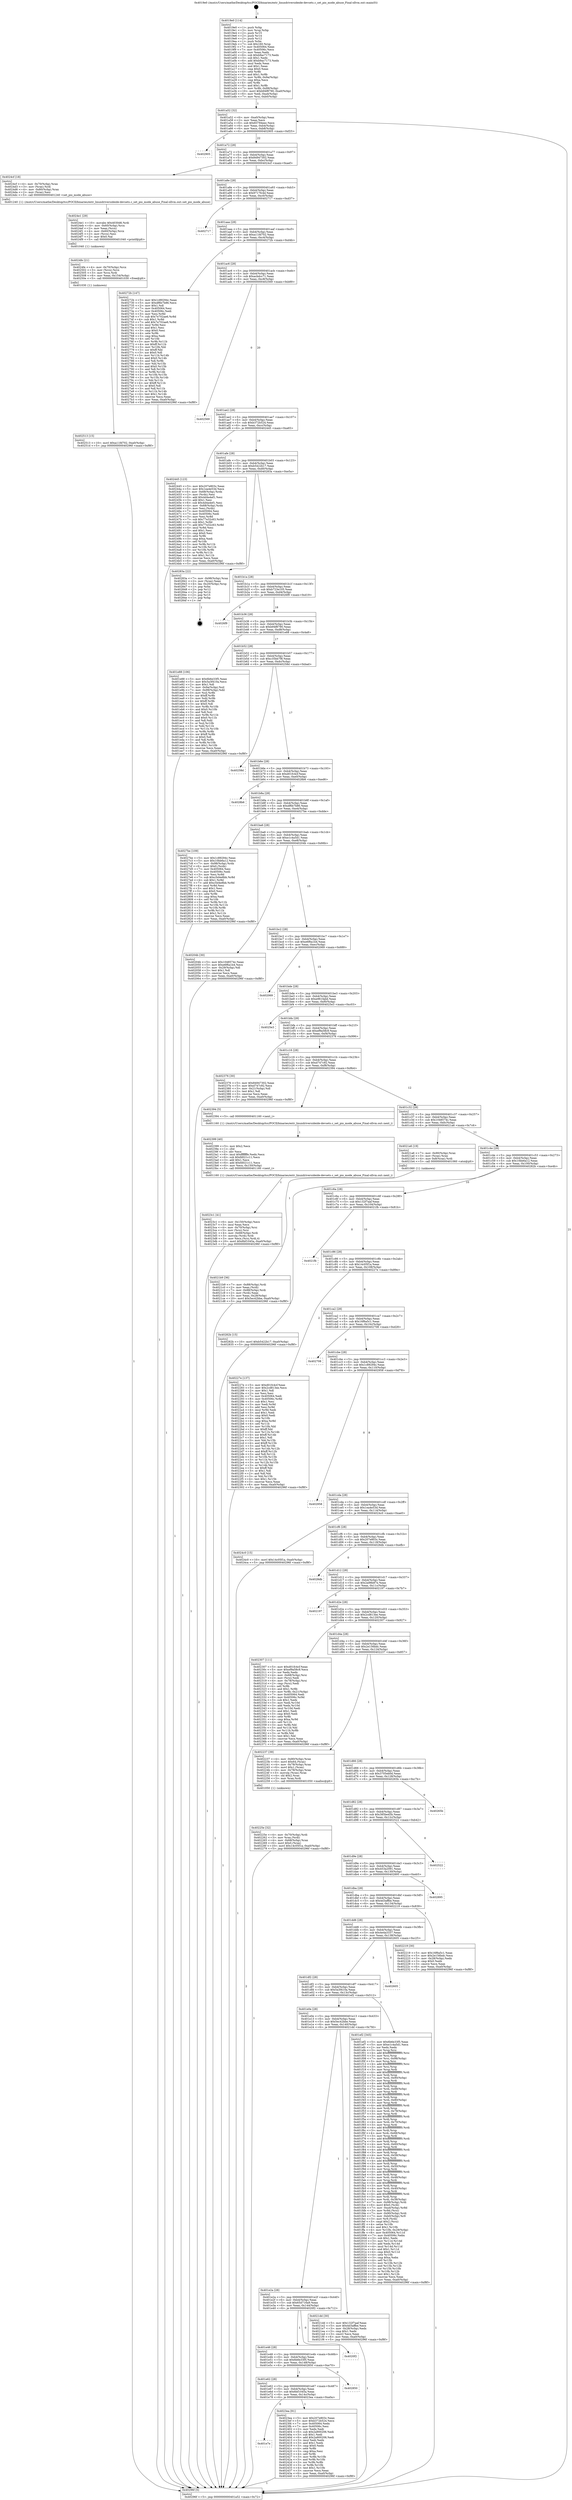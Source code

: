 digraph "0x4019e0" {
  label = "0x4019e0 (/mnt/c/Users/mathe/Desktop/tcc/POCII/binaries/extr_linuxdriversideide-devsets.c_set_pio_mode_abuse_Final-ollvm.out::main(0))"
  labelloc = "t"
  node[shape=record]

  Entry [label="",width=0.3,height=0.3,shape=circle,fillcolor=black,style=filled]
  "0x401a52" [label="{
     0x401a52 [32]\l
     | [instrs]\l
     &nbsp;&nbsp;0x401a52 \<+6\>: mov -0xa0(%rbp),%eax\l
     &nbsp;&nbsp;0x401a58 \<+2\>: mov %eax,%ecx\l
     &nbsp;&nbsp;0x401a5a \<+6\>: sub $0x83784eec,%ecx\l
     &nbsp;&nbsp;0x401a60 \<+6\>: mov %eax,-0xb4(%rbp)\l
     &nbsp;&nbsp;0x401a66 \<+6\>: mov %ecx,-0xb8(%rbp)\l
     &nbsp;&nbsp;0x401a6c \<+6\>: je 0000000000402905 \<main+0xf25\>\l
  }"]
  "0x402905" [label="{
     0x402905\l
  }", style=dashed]
  "0x401a72" [label="{
     0x401a72 [28]\l
     | [instrs]\l
     &nbsp;&nbsp;0x401a72 \<+5\>: jmp 0000000000401a77 \<main+0x97\>\l
     &nbsp;&nbsp;0x401a77 \<+6\>: mov -0xb4(%rbp),%eax\l
     &nbsp;&nbsp;0x401a7d \<+5\>: sub $0x84947302,%eax\l
     &nbsp;&nbsp;0x401a82 \<+6\>: mov %eax,-0xbc(%rbp)\l
     &nbsp;&nbsp;0x401a88 \<+6\>: je 00000000004024cf \<main+0xaef\>\l
  }"]
  Exit [label="",width=0.3,height=0.3,shape=circle,fillcolor=black,style=filled,peripheries=2]
  "0x4024cf" [label="{
     0x4024cf [18]\l
     | [instrs]\l
     &nbsp;&nbsp;0x4024cf \<+4\>: mov -0x70(%rbp),%rax\l
     &nbsp;&nbsp;0x4024d3 \<+3\>: mov (%rax),%rdi\l
     &nbsp;&nbsp;0x4024d6 \<+4\>: mov -0x80(%rbp),%rax\l
     &nbsp;&nbsp;0x4024da \<+2\>: mov (%rax),%esi\l
     &nbsp;&nbsp;0x4024dc \<+5\>: call 0000000000401240 \<set_pio_mode_abuse\>\l
     | [calls]\l
     &nbsp;&nbsp;0x401240 \{1\} (/mnt/c/Users/mathe/Desktop/tcc/POCII/binaries/extr_linuxdriversideide-devsets.c_set_pio_mode_abuse_Final-ollvm.out::set_pio_mode_abuse)\l
  }"]
  "0x401a8e" [label="{
     0x401a8e [28]\l
     | [instrs]\l
     &nbsp;&nbsp;0x401a8e \<+5\>: jmp 0000000000401a93 \<main+0xb3\>\l
     &nbsp;&nbsp;0x401a93 \<+6\>: mov -0xb4(%rbp),%eax\l
     &nbsp;&nbsp;0x401a99 \<+5\>: sub $0x9717fc4d,%eax\l
     &nbsp;&nbsp;0x401a9e \<+6\>: mov %eax,-0xc0(%rbp)\l
     &nbsp;&nbsp;0x401aa4 \<+6\>: je 0000000000402717 \<main+0xd37\>\l
  }"]
  "0x402513" [label="{
     0x402513 [15]\l
     | [instrs]\l
     &nbsp;&nbsp;0x402513 \<+10\>: movl $0xa11fd702,-0xa0(%rbp)\l
     &nbsp;&nbsp;0x40251d \<+5\>: jmp 000000000040296f \<main+0xf8f\>\l
  }"]
  "0x402717" [label="{
     0x402717\l
  }", style=dashed]
  "0x401aaa" [label="{
     0x401aaa [28]\l
     | [instrs]\l
     &nbsp;&nbsp;0x401aaa \<+5\>: jmp 0000000000401aaf \<main+0xcf\>\l
     &nbsp;&nbsp;0x401aaf \<+6\>: mov -0xb4(%rbp),%eax\l
     &nbsp;&nbsp;0x401ab5 \<+5\>: sub $0xa11fd702,%eax\l
     &nbsp;&nbsp;0x401aba \<+6\>: mov %eax,-0xc4(%rbp)\l
     &nbsp;&nbsp;0x401ac0 \<+6\>: je 000000000040272b \<main+0xd4b\>\l
  }"]
  "0x4024fe" [label="{
     0x4024fe [21]\l
     | [instrs]\l
     &nbsp;&nbsp;0x4024fe \<+4\>: mov -0x70(%rbp),%rcx\l
     &nbsp;&nbsp;0x402502 \<+3\>: mov (%rcx),%rcx\l
     &nbsp;&nbsp;0x402505 \<+3\>: mov %rcx,%rdi\l
     &nbsp;&nbsp;0x402508 \<+6\>: mov %eax,-0x154(%rbp)\l
     &nbsp;&nbsp;0x40250e \<+5\>: call 0000000000401030 \<free@plt\>\l
     | [calls]\l
     &nbsp;&nbsp;0x401030 \{1\} (unknown)\l
  }"]
  "0x40272b" [label="{
     0x40272b [147]\l
     | [instrs]\l
     &nbsp;&nbsp;0x40272b \<+5\>: mov $0x1c89294c,%eax\l
     &nbsp;&nbsp;0x402730 \<+5\>: mov $0xdf6b7b86,%ecx\l
     &nbsp;&nbsp;0x402735 \<+2\>: mov $0x1,%dl\l
     &nbsp;&nbsp;0x402737 \<+7\>: mov 0x405064,%esi\l
     &nbsp;&nbsp;0x40273e \<+7\>: mov 0x40506c,%edi\l
     &nbsp;&nbsp;0x402745 \<+3\>: mov %esi,%r8d\l
     &nbsp;&nbsp;0x402748 \<+7\>: sub $0x7e702ae6,%r8d\l
     &nbsp;&nbsp;0x40274f \<+4\>: sub $0x1,%r8d\l
     &nbsp;&nbsp;0x402753 \<+7\>: add $0x7e702ae6,%r8d\l
     &nbsp;&nbsp;0x40275a \<+4\>: imul %r8d,%esi\l
     &nbsp;&nbsp;0x40275e \<+3\>: and $0x1,%esi\l
     &nbsp;&nbsp;0x402761 \<+3\>: cmp $0x0,%esi\l
     &nbsp;&nbsp;0x402764 \<+4\>: sete %r9b\l
     &nbsp;&nbsp;0x402768 \<+3\>: cmp $0xa,%edi\l
     &nbsp;&nbsp;0x40276b \<+4\>: setl %r10b\l
     &nbsp;&nbsp;0x40276f \<+3\>: mov %r9b,%r11b\l
     &nbsp;&nbsp;0x402772 \<+4\>: xor $0xff,%r11b\l
     &nbsp;&nbsp;0x402776 \<+3\>: mov %r10b,%bl\l
     &nbsp;&nbsp;0x402779 \<+3\>: xor $0xff,%bl\l
     &nbsp;&nbsp;0x40277c \<+3\>: xor $0x0,%dl\l
     &nbsp;&nbsp;0x40277f \<+3\>: mov %r11b,%r14b\l
     &nbsp;&nbsp;0x402782 \<+4\>: and $0x0,%r14b\l
     &nbsp;&nbsp;0x402786 \<+3\>: and %dl,%r9b\l
     &nbsp;&nbsp;0x402789 \<+3\>: mov %bl,%r15b\l
     &nbsp;&nbsp;0x40278c \<+4\>: and $0x0,%r15b\l
     &nbsp;&nbsp;0x402790 \<+3\>: and %dl,%r10b\l
     &nbsp;&nbsp;0x402793 \<+3\>: or %r9b,%r14b\l
     &nbsp;&nbsp;0x402796 \<+3\>: or %r10b,%r15b\l
     &nbsp;&nbsp;0x402799 \<+3\>: xor %r15b,%r14b\l
     &nbsp;&nbsp;0x40279c \<+3\>: or %bl,%r11b\l
     &nbsp;&nbsp;0x40279f \<+4\>: xor $0xff,%r11b\l
     &nbsp;&nbsp;0x4027a3 \<+3\>: or $0x0,%dl\l
     &nbsp;&nbsp;0x4027a6 \<+3\>: and %dl,%r11b\l
     &nbsp;&nbsp;0x4027a9 \<+3\>: or %r11b,%r14b\l
     &nbsp;&nbsp;0x4027ac \<+4\>: test $0x1,%r14b\l
     &nbsp;&nbsp;0x4027b0 \<+3\>: cmovne %ecx,%eax\l
     &nbsp;&nbsp;0x4027b3 \<+6\>: mov %eax,-0xa0(%rbp)\l
     &nbsp;&nbsp;0x4027b9 \<+5\>: jmp 000000000040296f \<main+0xf8f\>\l
  }"]
  "0x401ac6" [label="{
     0x401ac6 [28]\l
     | [instrs]\l
     &nbsp;&nbsp;0x401ac6 \<+5\>: jmp 0000000000401acb \<main+0xeb\>\l
     &nbsp;&nbsp;0x401acb \<+6\>: mov -0xb4(%rbp),%eax\l
     &nbsp;&nbsp;0x401ad1 \<+5\>: sub $0xacbdcc71,%eax\l
     &nbsp;&nbsp;0x401ad6 \<+6\>: mov %eax,-0xc8(%rbp)\l
     &nbsp;&nbsp;0x401adc \<+6\>: je 0000000000402569 \<main+0xb89\>\l
  }"]
  "0x4024e1" [label="{
     0x4024e1 [29]\l
     | [instrs]\l
     &nbsp;&nbsp;0x4024e1 \<+10\>: movabs $0x4030d6,%rdi\l
     &nbsp;&nbsp;0x4024eb \<+4\>: mov -0x60(%rbp),%rcx\l
     &nbsp;&nbsp;0x4024ef \<+2\>: mov %eax,(%rcx)\l
     &nbsp;&nbsp;0x4024f1 \<+4\>: mov -0x60(%rbp),%rcx\l
     &nbsp;&nbsp;0x4024f5 \<+2\>: mov (%rcx),%esi\l
     &nbsp;&nbsp;0x4024f7 \<+2\>: mov $0x0,%al\l
     &nbsp;&nbsp;0x4024f9 \<+5\>: call 0000000000401040 \<printf@plt\>\l
     | [calls]\l
     &nbsp;&nbsp;0x401040 \{1\} (unknown)\l
  }"]
  "0x402569" [label="{
     0x402569\l
  }", style=dashed]
  "0x401ae2" [label="{
     0x401ae2 [28]\l
     | [instrs]\l
     &nbsp;&nbsp;0x401ae2 \<+5\>: jmp 0000000000401ae7 \<main+0x107\>\l
     &nbsp;&nbsp;0x401ae7 \<+6\>: mov -0xb4(%rbp),%eax\l
     &nbsp;&nbsp;0x401aed \<+5\>: sub $0xb372b524,%eax\l
     &nbsp;&nbsp;0x401af2 \<+6\>: mov %eax,-0xcc(%rbp)\l
     &nbsp;&nbsp;0x401af8 \<+6\>: je 0000000000402445 \<main+0xa65\>\l
  }"]
  "0x401e7e" [label="{
     0x401e7e\l
  }", style=dashed]
  "0x402445" [label="{
     0x402445 [123]\l
     | [instrs]\l
     &nbsp;&nbsp;0x402445 \<+5\>: mov $0x207e803c,%eax\l
     &nbsp;&nbsp;0x40244a \<+5\>: mov $0x1ea4e53d,%ecx\l
     &nbsp;&nbsp;0x40244f \<+4\>: mov -0x68(%rbp),%rdx\l
     &nbsp;&nbsp;0x402453 \<+2\>: mov (%rdx),%esi\l
     &nbsp;&nbsp;0x402455 \<+6\>: add $0x4d4a4ef1,%esi\l
     &nbsp;&nbsp;0x40245b \<+3\>: add $0x1,%esi\l
     &nbsp;&nbsp;0x40245e \<+6\>: sub $0x4d4a4ef1,%esi\l
     &nbsp;&nbsp;0x402464 \<+4\>: mov -0x68(%rbp),%rdx\l
     &nbsp;&nbsp;0x402468 \<+2\>: mov %esi,(%rdx)\l
     &nbsp;&nbsp;0x40246a \<+7\>: mov 0x405064,%esi\l
     &nbsp;&nbsp;0x402471 \<+7\>: mov 0x40506c,%edi\l
     &nbsp;&nbsp;0x402478 \<+3\>: mov %esi,%r8d\l
     &nbsp;&nbsp;0x40247b \<+7\>: sub $0x77e32c63,%r8d\l
     &nbsp;&nbsp;0x402482 \<+4\>: sub $0x1,%r8d\l
     &nbsp;&nbsp;0x402486 \<+7\>: add $0x77e32c63,%r8d\l
     &nbsp;&nbsp;0x40248d \<+4\>: imul %r8d,%esi\l
     &nbsp;&nbsp;0x402491 \<+3\>: and $0x1,%esi\l
     &nbsp;&nbsp;0x402494 \<+3\>: cmp $0x0,%esi\l
     &nbsp;&nbsp;0x402497 \<+4\>: sete %r9b\l
     &nbsp;&nbsp;0x40249b \<+3\>: cmp $0xa,%edi\l
     &nbsp;&nbsp;0x40249e \<+4\>: setl %r10b\l
     &nbsp;&nbsp;0x4024a2 \<+3\>: mov %r9b,%r11b\l
     &nbsp;&nbsp;0x4024a5 \<+3\>: and %r10b,%r11b\l
     &nbsp;&nbsp;0x4024a8 \<+3\>: xor %r10b,%r9b\l
     &nbsp;&nbsp;0x4024ab \<+3\>: or %r9b,%r11b\l
     &nbsp;&nbsp;0x4024ae \<+4\>: test $0x1,%r11b\l
     &nbsp;&nbsp;0x4024b2 \<+3\>: cmovne %ecx,%eax\l
     &nbsp;&nbsp;0x4024b5 \<+6\>: mov %eax,-0xa0(%rbp)\l
     &nbsp;&nbsp;0x4024bb \<+5\>: jmp 000000000040296f \<main+0xf8f\>\l
  }"]
  "0x401afe" [label="{
     0x401afe [28]\l
     | [instrs]\l
     &nbsp;&nbsp;0x401afe \<+5\>: jmp 0000000000401b03 \<main+0x123\>\l
     &nbsp;&nbsp;0x401b03 \<+6\>: mov -0xb4(%rbp),%eax\l
     &nbsp;&nbsp;0x401b09 \<+5\>: sub $0xb5422b17,%eax\l
     &nbsp;&nbsp;0x401b0e \<+6\>: mov %eax,-0xd0(%rbp)\l
     &nbsp;&nbsp;0x401b14 \<+6\>: je 000000000040283a \<main+0xe5a\>\l
  }"]
  "0x4023ea" [label="{
     0x4023ea [91]\l
     | [instrs]\l
     &nbsp;&nbsp;0x4023ea \<+5\>: mov $0x207e803c,%eax\l
     &nbsp;&nbsp;0x4023ef \<+5\>: mov $0xb372b524,%ecx\l
     &nbsp;&nbsp;0x4023f4 \<+7\>: mov 0x405064,%edx\l
     &nbsp;&nbsp;0x4023fb \<+7\>: mov 0x40506c,%esi\l
     &nbsp;&nbsp;0x402402 \<+2\>: mov %edx,%edi\l
     &nbsp;&nbsp;0x402404 \<+6\>: sub $0x2a900206,%edi\l
     &nbsp;&nbsp;0x40240a \<+3\>: sub $0x1,%edi\l
     &nbsp;&nbsp;0x40240d \<+6\>: add $0x2a900206,%edi\l
     &nbsp;&nbsp;0x402413 \<+3\>: imul %edi,%edx\l
     &nbsp;&nbsp;0x402416 \<+3\>: and $0x1,%edx\l
     &nbsp;&nbsp;0x402419 \<+3\>: cmp $0x0,%edx\l
     &nbsp;&nbsp;0x40241c \<+4\>: sete %r8b\l
     &nbsp;&nbsp;0x402420 \<+3\>: cmp $0xa,%esi\l
     &nbsp;&nbsp;0x402423 \<+4\>: setl %r9b\l
     &nbsp;&nbsp;0x402427 \<+3\>: mov %r8b,%r10b\l
     &nbsp;&nbsp;0x40242a \<+3\>: and %r9b,%r10b\l
     &nbsp;&nbsp;0x40242d \<+3\>: xor %r9b,%r8b\l
     &nbsp;&nbsp;0x402430 \<+3\>: or %r8b,%r10b\l
     &nbsp;&nbsp;0x402433 \<+4\>: test $0x1,%r10b\l
     &nbsp;&nbsp;0x402437 \<+3\>: cmovne %ecx,%eax\l
     &nbsp;&nbsp;0x40243a \<+6\>: mov %eax,-0xa0(%rbp)\l
     &nbsp;&nbsp;0x402440 \<+5\>: jmp 000000000040296f \<main+0xf8f\>\l
  }"]
  "0x40283a" [label="{
     0x40283a [22]\l
     | [instrs]\l
     &nbsp;&nbsp;0x40283a \<+7\>: mov -0x98(%rbp),%rax\l
     &nbsp;&nbsp;0x402841 \<+2\>: mov (%rax),%eax\l
     &nbsp;&nbsp;0x402843 \<+4\>: lea -0x20(%rbp),%rsp\l
     &nbsp;&nbsp;0x402847 \<+1\>: pop %rbx\l
     &nbsp;&nbsp;0x402848 \<+2\>: pop %r12\l
     &nbsp;&nbsp;0x40284a \<+2\>: pop %r14\l
     &nbsp;&nbsp;0x40284c \<+2\>: pop %r15\l
     &nbsp;&nbsp;0x40284e \<+1\>: pop %rbp\l
     &nbsp;&nbsp;0x40284f \<+1\>: ret\l
  }"]
  "0x401b1a" [label="{
     0x401b1a [28]\l
     | [instrs]\l
     &nbsp;&nbsp;0x401b1a \<+5\>: jmp 0000000000401b1f \<main+0x13f\>\l
     &nbsp;&nbsp;0x401b1f \<+6\>: mov -0xb4(%rbp),%eax\l
     &nbsp;&nbsp;0x401b25 \<+5\>: sub $0xb723e105,%eax\l
     &nbsp;&nbsp;0x401b2a \<+6\>: mov %eax,-0xd4(%rbp)\l
     &nbsp;&nbsp;0x401b30 \<+6\>: je 00000000004026f9 \<main+0xd19\>\l
  }"]
  "0x401e62" [label="{
     0x401e62 [28]\l
     | [instrs]\l
     &nbsp;&nbsp;0x401e62 \<+5\>: jmp 0000000000401e67 \<main+0x487\>\l
     &nbsp;&nbsp;0x401e67 \<+6\>: mov -0xb4(%rbp),%eax\l
     &nbsp;&nbsp;0x401e6d \<+5\>: sub $0x6bf1045a,%eax\l
     &nbsp;&nbsp;0x401e72 \<+6\>: mov %eax,-0x14c(%rbp)\l
     &nbsp;&nbsp;0x401e78 \<+6\>: je 00000000004023ea \<main+0xa0a\>\l
  }"]
  "0x4026f9" [label="{
     0x4026f9\l
  }", style=dashed]
  "0x401b36" [label="{
     0x401b36 [28]\l
     | [instrs]\l
     &nbsp;&nbsp;0x401b36 \<+5\>: jmp 0000000000401b3b \<main+0x15b\>\l
     &nbsp;&nbsp;0x401b3b \<+6\>: mov -0xb4(%rbp),%eax\l
     &nbsp;&nbsp;0x401b41 \<+5\>: sub $0xb94f8790,%eax\l
     &nbsp;&nbsp;0x401b46 \<+6\>: mov %eax,-0xd8(%rbp)\l
     &nbsp;&nbsp;0x401b4c \<+6\>: je 0000000000401e88 \<main+0x4a8\>\l
  }"]
  "0x402850" [label="{
     0x402850\l
  }", style=dashed]
  "0x401e88" [label="{
     0x401e88 [106]\l
     | [instrs]\l
     &nbsp;&nbsp;0x401e88 \<+5\>: mov $0x6b6e33f5,%eax\l
     &nbsp;&nbsp;0x401e8d \<+5\>: mov $0x5a3f410a,%ecx\l
     &nbsp;&nbsp;0x401e92 \<+2\>: mov $0x1,%dl\l
     &nbsp;&nbsp;0x401e94 \<+7\>: mov -0x9a(%rbp),%sil\l
     &nbsp;&nbsp;0x401e9b \<+7\>: mov -0x99(%rbp),%dil\l
     &nbsp;&nbsp;0x401ea2 \<+3\>: mov %sil,%r8b\l
     &nbsp;&nbsp;0x401ea5 \<+4\>: xor $0xff,%r8b\l
     &nbsp;&nbsp;0x401ea9 \<+3\>: mov %dil,%r9b\l
     &nbsp;&nbsp;0x401eac \<+4\>: xor $0xff,%r9b\l
     &nbsp;&nbsp;0x401eb0 \<+3\>: xor $0x0,%dl\l
     &nbsp;&nbsp;0x401eb3 \<+3\>: mov %r8b,%r10b\l
     &nbsp;&nbsp;0x401eb6 \<+4\>: and $0x0,%r10b\l
     &nbsp;&nbsp;0x401eba \<+3\>: and %dl,%sil\l
     &nbsp;&nbsp;0x401ebd \<+3\>: mov %r9b,%r11b\l
     &nbsp;&nbsp;0x401ec0 \<+4\>: and $0x0,%r11b\l
     &nbsp;&nbsp;0x401ec4 \<+3\>: and %dl,%dil\l
     &nbsp;&nbsp;0x401ec7 \<+3\>: or %sil,%r10b\l
     &nbsp;&nbsp;0x401eca \<+3\>: or %dil,%r11b\l
     &nbsp;&nbsp;0x401ecd \<+3\>: xor %r11b,%r10b\l
     &nbsp;&nbsp;0x401ed0 \<+3\>: or %r9b,%r8b\l
     &nbsp;&nbsp;0x401ed3 \<+4\>: xor $0xff,%r8b\l
     &nbsp;&nbsp;0x401ed7 \<+3\>: or $0x0,%dl\l
     &nbsp;&nbsp;0x401eda \<+3\>: and %dl,%r8b\l
     &nbsp;&nbsp;0x401edd \<+3\>: or %r8b,%r10b\l
     &nbsp;&nbsp;0x401ee0 \<+4\>: test $0x1,%r10b\l
     &nbsp;&nbsp;0x401ee4 \<+3\>: cmovne %ecx,%eax\l
     &nbsp;&nbsp;0x401ee7 \<+6\>: mov %eax,-0xa0(%rbp)\l
     &nbsp;&nbsp;0x401eed \<+5\>: jmp 000000000040296f \<main+0xf8f\>\l
  }"]
  "0x401b52" [label="{
     0x401b52 [28]\l
     | [instrs]\l
     &nbsp;&nbsp;0x401b52 \<+5\>: jmp 0000000000401b57 \<main+0x177\>\l
     &nbsp;&nbsp;0x401b57 \<+6\>: mov -0xb4(%rbp),%eax\l
     &nbsp;&nbsp;0x401b5d \<+5\>: sub $0xc35bb7f8,%eax\l
     &nbsp;&nbsp;0x401b62 \<+6\>: mov %eax,-0xdc(%rbp)\l
     &nbsp;&nbsp;0x401b68 \<+6\>: je 000000000040258d \<main+0xbad\>\l
  }"]
  "0x40296f" [label="{
     0x40296f [5]\l
     | [instrs]\l
     &nbsp;&nbsp;0x40296f \<+5\>: jmp 0000000000401a52 \<main+0x72\>\l
  }"]
  "0x4019e0" [label="{
     0x4019e0 [114]\l
     | [instrs]\l
     &nbsp;&nbsp;0x4019e0 \<+1\>: push %rbp\l
     &nbsp;&nbsp;0x4019e1 \<+3\>: mov %rsp,%rbp\l
     &nbsp;&nbsp;0x4019e4 \<+2\>: push %r15\l
     &nbsp;&nbsp;0x4019e6 \<+2\>: push %r14\l
     &nbsp;&nbsp;0x4019e8 \<+2\>: push %r12\l
     &nbsp;&nbsp;0x4019ea \<+1\>: push %rbx\l
     &nbsp;&nbsp;0x4019eb \<+7\>: sub $0x160,%rsp\l
     &nbsp;&nbsp;0x4019f2 \<+7\>: mov 0x405064,%eax\l
     &nbsp;&nbsp;0x4019f9 \<+7\>: mov 0x40506c,%ecx\l
     &nbsp;&nbsp;0x401a00 \<+2\>: mov %eax,%edx\l
     &nbsp;&nbsp;0x401a02 \<+6\>: sub $0xb9ac7173,%edx\l
     &nbsp;&nbsp;0x401a08 \<+3\>: sub $0x1,%edx\l
     &nbsp;&nbsp;0x401a0b \<+6\>: add $0xb9ac7173,%edx\l
     &nbsp;&nbsp;0x401a11 \<+3\>: imul %edx,%eax\l
     &nbsp;&nbsp;0x401a14 \<+3\>: and $0x1,%eax\l
     &nbsp;&nbsp;0x401a17 \<+3\>: cmp $0x0,%eax\l
     &nbsp;&nbsp;0x401a1a \<+4\>: sete %r8b\l
     &nbsp;&nbsp;0x401a1e \<+4\>: and $0x1,%r8b\l
     &nbsp;&nbsp;0x401a22 \<+7\>: mov %r8b,-0x9a(%rbp)\l
     &nbsp;&nbsp;0x401a29 \<+3\>: cmp $0xa,%ecx\l
     &nbsp;&nbsp;0x401a2c \<+4\>: setl %r8b\l
     &nbsp;&nbsp;0x401a30 \<+4\>: and $0x1,%r8b\l
     &nbsp;&nbsp;0x401a34 \<+7\>: mov %r8b,-0x99(%rbp)\l
     &nbsp;&nbsp;0x401a3b \<+10\>: movl $0xb94f8790,-0xa0(%rbp)\l
     &nbsp;&nbsp;0x401a45 \<+6\>: mov %edi,-0xa4(%rbp)\l
     &nbsp;&nbsp;0x401a4b \<+7\>: mov %rsi,-0xb0(%rbp)\l
  }"]
  "0x401e46" [label="{
     0x401e46 [28]\l
     | [instrs]\l
     &nbsp;&nbsp;0x401e46 \<+5\>: jmp 0000000000401e4b \<main+0x46b\>\l
     &nbsp;&nbsp;0x401e4b \<+6\>: mov -0xb4(%rbp),%eax\l
     &nbsp;&nbsp;0x401e51 \<+5\>: sub $0x6b6e33f5,%eax\l
     &nbsp;&nbsp;0x401e56 \<+6\>: mov %eax,-0x148(%rbp)\l
     &nbsp;&nbsp;0x401e5c \<+6\>: je 0000000000402850 \<main+0xe70\>\l
  }"]
  "0x40258d" [label="{
     0x40258d\l
  }", style=dashed]
  "0x401b6e" [label="{
     0x401b6e [28]\l
     | [instrs]\l
     &nbsp;&nbsp;0x401b6e \<+5\>: jmp 0000000000401b73 \<main+0x193\>\l
     &nbsp;&nbsp;0x401b73 \<+6\>: mov -0xb4(%rbp),%eax\l
     &nbsp;&nbsp;0x401b79 \<+5\>: sub $0xd01fc4cf,%eax\l
     &nbsp;&nbsp;0x401b7e \<+6\>: mov %eax,-0xe0(%rbp)\l
     &nbsp;&nbsp;0x401b84 \<+6\>: je 00000000004028b6 \<main+0xed6\>\l
  }"]
  "0x4020f2" [label="{
     0x4020f2\l
  }", style=dashed]
  "0x4028b6" [label="{
     0x4028b6\l
  }", style=dashed]
  "0x401b8a" [label="{
     0x401b8a [28]\l
     | [instrs]\l
     &nbsp;&nbsp;0x401b8a \<+5\>: jmp 0000000000401b8f \<main+0x1af\>\l
     &nbsp;&nbsp;0x401b8f \<+6\>: mov -0xb4(%rbp),%eax\l
     &nbsp;&nbsp;0x401b95 \<+5\>: sub $0xdf6b7b86,%eax\l
     &nbsp;&nbsp;0x401b9a \<+6\>: mov %eax,-0xe4(%rbp)\l
     &nbsp;&nbsp;0x401ba0 \<+6\>: je 00000000004027be \<main+0xdde\>\l
  }"]
  "0x4023c1" [label="{
     0x4023c1 [41]\l
     | [instrs]\l
     &nbsp;&nbsp;0x4023c1 \<+6\>: mov -0x150(%rbp),%ecx\l
     &nbsp;&nbsp;0x4023c7 \<+3\>: imul %eax,%ecx\l
     &nbsp;&nbsp;0x4023ca \<+4\>: mov -0x70(%rbp),%rsi\l
     &nbsp;&nbsp;0x4023ce \<+3\>: mov (%rsi),%rsi\l
     &nbsp;&nbsp;0x4023d1 \<+4\>: mov -0x68(%rbp),%rdi\l
     &nbsp;&nbsp;0x4023d5 \<+3\>: movslq (%rdi),%rdi\l
     &nbsp;&nbsp;0x4023d8 \<+3\>: mov %ecx,(%rsi,%rdi,4)\l
     &nbsp;&nbsp;0x4023db \<+10\>: movl $0x6bf1045a,-0xa0(%rbp)\l
     &nbsp;&nbsp;0x4023e5 \<+5\>: jmp 000000000040296f \<main+0xf8f\>\l
  }"]
  "0x4027be" [label="{
     0x4027be [109]\l
     | [instrs]\l
     &nbsp;&nbsp;0x4027be \<+5\>: mov $0x1c89294c,%eax\l
     &nbsp;&nbsp;0x4027c3 \<+5\>: mov $0x10bb6a12,%ecx\l
     &nbsp;&nbsp;0x4027c8 \<+7\>: mov -0x98(%rbp),%rdx\l
     &nbsp;&nbsp;0x4027cf \<+6\>: movl $0x0,(%rdx)\l
     &nbsp;&nbsp;0x4027d5 \<+7\>: mov 0x405064,%esi\l
     &nbsp;&nbsp;0x4027dc \<+7\>: mov 0x40506c,%edi\l
     &nbsp;&nbsp;0x4027e3 \<+3\>: mov %esi,%r8d\l
     &nbsp;&nbsp;0x4027e6 \<+7\>: sub $0xc5d4e8bb,%r8d\l
     &nbsp;&nbsp;0x4027ed \<+4\>: sub $0x1,%r8d\l
     &nbsp;&nbsp;0x4027f1 \<+7\>: add $0xc5d4e8bb,%r8d\l
     &nbsp;&nbsp;0x4027f8 \<+4\>: imul %r8d,%esi\l
     &nbsp;&nbsp;0x4027fc \<+3\>: and $0x1,%esi\l
     &nbsp;&nbsp;0x4027ff \<+3\>: cmp $0x0,%esi\l
     &nbsp;&nbsp;0x402802 \<+4\>: sete %r9b\l
     &nbsp;&nbsp;0x402806 \<+3\>: cmp $0xa,%edi\l
     &nbsp;&nbsp;0x402809 \<+4\>: setl %r10b\l
     &nbsp;&nbsp;0x40280d \<+3\>: mov %r9b,%r11b\l
     &nbsp;&nbsp;0x402810 \<+3\>: and %r10b,%r11b\l
     &nbsp;&nbsp;0x402813 \<+3\>: xor %r10b,%r9b\l
     &nbsp;&nbsp;0x402816 \<+3\>: or %r9b,%r11b\l
     &nbsp;&nbsp;0x402819 \<+4\>: test $0x1,%r11b\l
     &nbsp;&nbsp;0x40281d \<+3\>: cmovne %ecx,%eax\l
     &nbsp;&nbsp;0x402820 \<+6\>: mov %eax,-0xa0(%rbp)\l
     &nbsp;&nbsp;0x402826 \<+5\>: jmp 000000000040296f \<main+0xf8f\>\l
  }"]
  "0x401ba6" [label="{
     0x401ba6 [28]\l
     | [instrs]\l
     &nbsp;&nbsp;0x401ba6 \<+5\>: jmp 0000000000401bab \<main+0x1cb\>\l
     &nbsp;&nbsp;0x401bab \<+6\>: mov -0xb4(%rbp),%eax\l
     &nbsp;&nbsp;0x401bb1 \<+5\>: sub $0xe1c4a5d1,%eax\l
     &nbsp;&nbsp;0x401bb6 \<+6\>: mov %eax,-0xe8(%rbp)\l
     &nbsp;&nbsp;0x401bbc \<+6\>: je 000000000040204b \<main+0x66b\>\l
  }"]
  "0x402399" [label="{
     0x402399 [40]\l
     | [instrs]\l
     &nbsp;&nbsp;0x402399 \<+5\>: mov $0x2,%ecx\l
     &nbsp;&nbsp;0x40239e \<+1\>: cltd\l
     &nbsp;&nbsp;0x40239f \<+2\>: idiv %ecx\l
     &nbsp;&nbsp;0x4023a1 \<+6\>: imul $0xfffffffe,%edx,%ecx\l
     &nbsp;&nbsp;0x4023a7 \<+6\>: sub $0xfd021c11,%ecx\l
     &nbsp;&nbsp;0x4023ad \<+3\>: add $0x1,%ecx\l
     &nbsp;&nbsp;0x4023b0 \<+6\>: add $0xfd021c11,%ecx\l
     &nbsp;&nbsp;0x4023b6 \<+6\>: mov %ecx,-0x150(%rbp)\l
     &nbsp;&nbsp;0x4023bc \<+5\>: call 0000000000401160 \<next_i\>\l
     | [calls]\l
     &nbsp;&nbsp;0x401160 \{1\} (/mnt/c/Users/mathe/Desktop/tcc/POCII/binaries/extr_linuxdriversideide-devsets.c_set_pio_mode_abuse_Final-ollvm.out::next_i)\l
  }"]
  "0x40204b" [label="{
     0x40204b [30]\l
     | [instrs]\l
     &nbsp;&nbsp;0x40204b \<+5\>: mov $0x1048574c,%eax\l
     &nbsp;&nbsp;0x402050 \<+5\>: mov $0xe6f6a1b4,%ecx\l
     &nbsp;&nbsp;0x402055 \<+3\>: mov -0x29(%rbp),%dl\l
     &nbsp;&nbsp;0x402058 \<+3\>: test $0x1,%dl\l
     &nbsp;&nbsp;0x40205b \<+3\>: cmovne %ecx,%eax\l
     &nbsp;&nbsp;0x40205e \<+6\>: mov %eax,-0xa0(%rbp)\l
     &nbsp;&nbsp;0x402064 \<+5\>: jmp 000000000040296f \<main+0xf8f\>\l
  }"]
  "0x401bc2" [label="{
     0x401bc2 [28]\l
     | [instrs]\l
     &nbsp;&nbsp;0x401bc2 \<+5\>: jmp 0000000000401bc7 \<main+0x1e7\>\l
     &nbsp;&nbsp;0x401bc7 \<+6\>: mov -0xb4(%rbp),%eax\l
     &nbsp;&nbsp;0x401bcd \<+5\>: sub $0xe6f6a1b4,%eax\l
     &nbsp;&nbsp;0x401bd2 \<+6\>: mov %eax,-0xec(%rbp)\l
     &nbsp;&nbsp;0x401bd8 \<+6\>: je 0000000000402069 \<main+0x689\>\l
  }"]
  "0x40225e" [label="{
     0x40225e [32]\l
     | [instrs]\l
     &nbsp;&nbsp;0x40225e \<+4\>: mov -0x70(%rbp),%rdi\l
     &nbsp;&nbsp;0x402262 \<+3\>: mov %rax,(%rdi)\l
     &nbsp;&nbsp;0x402265 \<+4\>: mov -0x68(%rbp),%rax\l
     &nbsp;&nbsp;0x402269 \<+6\>: movl $0x0,(%rax)\l
     &nbsp;&nbsp;0x40226f \<+10\>: movl $0x14c05f1a,-0xa0(%rbp)\l
     &nbsp;&nbsp;0x402279 \<+5\>: jmp 000000000040296f \<main+0xf8f\>\l
  }"]
  "0x402069" [label="{
     0x402069\l
  }", style=dashed]
  "0x401bde" [label="{
     0x401bde [28]\l
     | [instrs]\l
     &nbsp;&nbsp;0x401bde \<+5\>: jmp 0000000000401be3 \<main+0x203\>\l
     &nbsp;&nbsp;0x401be3 \<+6\>: mov -0xb4(%rbp),%eax\l
     &nbsp;&nbsp;0x401be9 \<+5\>: sub $0xe961fabd,%eax\l
     &nbsp;&nbsp;0x401bee \<+6\>: mov %eax,-0xf0(%rbp)\l
     &nbsp;&nbsp;0x401bf4 \<+6\>: je 00000000004025e3 \<main+0xc03\>\l
  }"]
  "0x401e2a" [label="{
     0x401e2a [28]\l
     | [instrs]\l
     &nbsp;&nbsp;0x401e2a \<+5\>: jmp 0000000000401e2f \<main+0x44f\>\l
     &nbsp;&nbsp;0x401e2f \<+6\>: mov -0xb4(%rbp),%eax\l
     &nbsp;&nbsp;0x401e35 \<+5\>: sub $0x65d716a9,%eax\l
     &nbsp;&nbsp;0x401e3a \<+6\>: mov %eax,-0x144(%rbp)\l
     &nbsp;&nbsp;0x401e40 \<+6\>: je 00000000004020f2 \<main+0x712\>\l
  }"]
  "0x4025e3" [label="{
     0x4025e3\l
  }", style=dashed]
  "0x401bfa" [label="{
     0x401bfa [28]\l
     | [instrs]\l
     &nbsp;&nbsp;0x401bfa \<+5\>: jmp 0000000000401bff \<main+0x21f\>\l
     &nbsp;&nbsp;0x401bff \<+6\>: mov -0xb4(%rbp),%eax\l
     &nbsp;&nbsp;0x401c05 \<+5\>: sub $0xef9a58c9,%eax\l
     &nbsp;&nbsp;0x401c0a \<+6\>: mov %eax,-0xf4(%rbp)\l
     &nbsp;&nbsp;0x401c10 \<+6\>: je 0000000000402376 \<main+0x996\>\l
  }"]
  "0x4021dd" [label="{
     0x4021dd [30]\l
     | [instrs]\l
     &nbsp;&nbsp;0x4021dd \<+5\>: mov $0x132f7aaf,%eax\l
     &nbsp;&nbsp;0x4021e2 \<+5\>: mov $0x4d3affbe,%ecx\l
     &nbsp;&nbsp;0x4021e7 \<+3\>: mov -0x28(%rbp),%edx\l
     &nbsp;&nbsp;0x4021ea \<+3\>: cmp $0x1,%edx\l
     &nbsp;&nbsp;0x4021ed \<+3\>: cmovl %ecx,%eax\l
     &nbsp;&nbsp;0x4021f0 \<+6\>: mov %eax,-0xa0(%rbp)\l
     &nbsp;&nbsp;0x4021f6 \<+5\>: jmp 000000000040296f \<main+0xf8f\>\l
  }"]
  "0x402376" [label="{
     0x402376 [30]\l
     | [instrs]\l
     &nbsp;&nbsp;0x402376 \<+5\>: mov $0x84947302,%eax\l
     &nbsp;&nbsp;0x40237b \<+5\>: mov $0xd747c92,%ecx\l
     &nbsp;&nbsp;0x402380 \<+3\>: mov -0x21(%rbp),%dl\l
     &nbsp;&nbsp;0x402383 \<+3\>: test $0x1,%dl\l
     &nbsp;&nbsp;0x402386 \<+3\>: cmovne %ecx,%eax\l
     &nbsp;&nbsp;0x402389 \<+6\>: mov %eax,-0xa0(%rbp)\l
     &nbsp;&nbsp;0x40238f \<+5\>: jmp 000000000040296f \<main+0xf8f\>\l
  }"]
  "0x401c16" [label="{
     0x401c16 [28]\l
     | [instrs]\l
     &nbsp;&nbsp;0x401c16 \<+5\>: jmp 0000000000401c1b \<main+0x23b\>\l
     &nbsp;&nbsp;0x401c1b \<+6\>: mov -0xb4(%rbp),%eax\l
     &nbsp;&nbsp;0x401c21 \<+5\>: sub $0xd747c92,%eax\l
     &nbsp;&nbsp;0x401c26 \<+6\>: mov %eax,-0xf8(%rbp)\l
     &nbsp;&nbsp;0x401c2c \<+6\>: je 0000000000402394 \<main+0x9b4\>\l
  }"]
  "0x4021b9" [label="{
     0x4021b9 [36]\l
     | [instrs]\l
     &nbsp;&nbsp;0x4021b9 \<+7\>: mov -0x88(%rbp),%rdi\l
     &nbsp;&nbsp;0x4021c0 \<+2\>: mov %eax,(%rdi)\l
     &nbsp;&nbsp;0x4021c2 \<+7\>: mov -0x88(%rbp),%rdi\l
     &nbsp;&nbsp;0x4021c9 \<+2\>: mov (%rdi),%eax\l
     &nbsp;&nbsp;0x4021cb \<+3\>: mov %eax,-0x28(%rbp)\l
     &nbsp;&nbsp;0x4021ce \<+10\>: movl $0x5ec42bbe,-0xa0(%rbp)\l
     &nbsp;&nbsp;0x4021d8 \<+5\>: jmp 000000000040296f \<main+0xf8f\>\l
  }"]
  "0x402394" [label="{
     0x402394 [5]\l
     | [instrs]\l
     &nbsp;&nbsp;0x402394 \<+5\>: call 0000000000401160 \<next_i\>\l
     | [calls]\l
     &nbsp;&nbsp;0x401160 \{1\} (/mnt/c/Users/mathe/Desktop/tcc/POCII/binaries/extr_linuxdriversideide-devsets.c_set_pio_mode_abuse_Final-ollvm.out::next_i)\l
  }"]
  "0x401c32" [label="{
     0x401c32 [28]\l
     | [instrs]\l
     &nbsp;&nbsp;0x401c32 \<+5\>: jmp 0000000000401c37 \<main+0x257\>\l
     &nbsp;&nbsp;0x401c37 \<+6\>: mov -0xb4(%rbp),%eax\l
     &nbsp;&nbsp;0x401c3d \<+5\>: sub $0x1048574c,%eax\l
     &nbsp;&nbsp;0x401c42 \<+6\>: mov %eax,-0xfc(%rbp)\l
     &nbsp;&nbsp;0x401c48 \<+6\>: je 00000000004021a6 \<main+0x7c6\>\l
  }"]
  "0x401e0e" [label="{
     0x401e0e [28]\l
     | [instrs]\l
     &nbsp;&nbsp;0x401e0e \<+5\>: jmp 0000000000401e13 \<main+0x433\>\l
     &nbsp;&nbsp;0x401e13 \<+6\>: mov -0xb4(%rbp),%eax\l
     &nbsp;&nbsp;0x401e19 \<+5\>: sub $0x5ec42bbe,%eax\l
     &nbsp;&nbsp;0x401e1e \<+6\>: mov %eax,-0x140(%rbp)\l
     &nbsp;&nbsp;0x401e24 \<+6\>: je 00000000004021dd \<main+0x7fd\>\l
  }"]
  "0x4021a6" [label="{
     0x4021a6 [19]\l
     | [instrs]\l
     &nbsp;&nbsp;0x4021a6 \<+7\>: mov -0x90(%rbp),%rax\l
     &nbsp;&nbsp;0x4021ad \<+3\>: mov (%rax),%rax\l
     &nbsp;&nbsp;0x4021b0 \<+4\>: mov 0x8(%rax),%rdi\l
     &nbsp;&nbsp;0x4021b4 \<+5\>: call 0000000000401060 \<atoi@plt\>\l
     | [calls]\l
     &nbsp;&nbsp;0x401060 \{1\} (unknown)\l
  }"]
  "0x401c4e" [label="{
     0x401c4e [28]\l
     | [instrs]\l
     &nbsp;&nbsp;0x401c4e \<+5\>: jmp 0000000000401c53 \<main+0x273\>\l
     &nbsp;&nbsp;0x401c53 \<+6\>: mov -0xb4(%rbp),%eax\l
     &nbsp;&nbsp;0x401c59 \<+5\>: sub $0x10bb6a12,%eax\l
     &nbsp;&nbsp;0x401c5e \<+6\>: mov %eax,-0x100(%rbp)\l
     &nbsp;&nbsp;0x401c64 \<+6\>: je 000000000040282b \<main+0xe4b\>\l
  }"]
  "0x401ef2" [label="{
     0x401ef2 [345]\l
     | [instrs]\l
     &nbsp;&nbsp;0x401ef2 \<+5\>: mov $0x6b6e33f5,%eax\l
     &nbsp;&nbsp;0x401ef7 \<+5\>: mov $0xe1c4a5d1,%ecx\l
     &nbsp;&nbsp;0x401efc \<+2\>: xor %edx,%edx\l
     &nbsp;&nbsp;0x401efe \<+3\>: mov %rsp,%rsi\l
     &nbsp;&nbsp;0x401f01 \<+4\>: add $0xfffffffffffffff0,%rsi\l
     &nbsp;&nbsp;0x401f05 \<+3\>: mov %rsi,%rsp\l
     &nbsp;&nbsp;0x401f08 \<+7\>: mov %rsi,-0x98(%rbp)\l
     &nbsp;&nbsp;0x401f0f \<+3\>: mov %rsp,%rsi\l
     &nbsp;&nbsp;0x401f12 \<+4\>: add $0xfffffffffffffff0,%rsi\l
     &nbsp;&nbsp;0x401f16 \<+3\>: mov %rsi,%rsp\l
     &nbsp;&nbsp;0x401f19 \<+3\>: mov %rsp,%rdi\l
     &nbsp;&nbsp;0x401f1c \<+4\>: add $0xfffffffffffffff0,%rdi\l
     &nbsp;&nbsp;0x401f20 \<+3\>: mov %rdi,%rsp\l
     &nbsp;&nbsp;0x401f23 \<+7\>: mov %rdi,-0x90(%rbp)\l
     &nbsp;&nbsp;0x401f2a \<+3\>: mov %rsp,%rdi\l
     &nbsp;&nbsp;0x401f2d \<+4\>: add $0xfffffffffffffff0,%rdi\l
     &nbsp;&nbsp;0x401f31 \<+3\>: mov %rdi,%rsp\l
     &nbsp;&nbsp;0x401f34 \<+7\>: mov %rdi,-0x88(%rbp)\l
     &nbsp;&nbsp;0x401f3b \<+3\>: mov %rsp,%rdi\l
     &nbsp;&nbsp;0x401f3e \<+4\>: add $0xfffffffffffffff0,%rdi\l
     &nbsp;&nbsp;0x401f42 \<+3\>: mov %rdi,%rsp\l
     &nbsp;&nbsp;0x401f45 \<+4\>: mov %rdi,-0x80(%rbp)\l
     &nbsp;&nbsp;0x401f49 \<+3\>: mov %rsp,%rdi\l
     &nbsp;&nbsp;0x401f4c \<+4\>: add $0xfffffffffffffff0,%rdi\l
     &nbsp;&nbsp;0x401f50 \<+3\>: mov %rdi,%rsp\l
     &nbsp;&nbsp;0x401f53 \<+4\>: mov %rdi,-0x78(%rbp)\l
     &nbsp;&nbsp;0x401f57 \<+3\>: mov %rsp,%rdi\l
     &nbsp;&nbsp;0x401f5a \<+4\>: add $0xfffffffffffffff0,%rdi\l
     &nbsp;&nbsp;0x401f5e \<+3\>: mov %rdi,%rsp\l
     &nbsp;&nbsp;0x401f61 \<+4\>: mov %rdi,-0x70(%rbp)\l
     &nbsp;&nbsp;0x401f65 \<+3\>: mov %rsp,%rdi\l
     &nbsp;&nbsp;0x401f68 \<+4\>: add $0xfffffffffffffff0,%rdi\l
     &nbsp;&nbsp;0x401f6c \<+3\>: mov %rdi,%rsp\l
     &nbsp;&nbsp;0x401f6f \<+4\>: mov %rdi,-0x68(%rbp)\l
     &nbsp;&nbsp;0x401f73 \<+3\>: mov %rsp,%rdi\l
     &nbsp;&nbsp;0x401f76 \<+4\>: add $0xfffffffffffffff0,%rdi\l
     &nbsp;&nbsp;0x401f7a \<+3\>: mov %rdi,%rsp\l
     &nbsp;&nbsp;0x401f7d \<+4\>: mov %rdi,-0x60(%rbp)\l
     &nbsp;&nbsp;0x401f81 \<+3\>: mov %rsp,%rdi\l
     &nbsp;&nbsp;0x401f84 \<+4\>: add $0xfffffffffffffff0,%rdi\l
     &nbsp;&nbsp;0x401f88 \<+3\>: mov %rdi,%rsp\l
     &nbsp;&nbsp;0x401f8b \<+4\>: mov %rdi,-0x58(%rbp)\l
     &nbsp;&nbsp;0x401f8f \<+3\>: mov %rsp,%rdi\l
     &nbsp;&nbsp;0x401f92 \<+4\>: add $0xfffffffffffffff0,%rdi\l
     &nbsp;&nbsp;0x401f96 \<+3\>: mov %rdi,%rsp\l
     &nbsp;&nbsp;0x401f99 \<+4\>: mov %rdi,-0x50(%rbp)\l
     &nbsp;&nbsp;0x401f9d \<+3\>: mov %rsp,%rdi\l
     &nbsp;&nbsp;0x401fa0 \<+4\>: add $0xfffffffffffffff0,%rdi\l
     &nbsp;&nbsp;0x401fa4 \<+3\>: mov %rdi,%rsp\l
     &nbsp;&nbsp;0x401fa7 \<+4\>: mov %rdi,-0x48(%rbp)\l
     &nbsp;&nbsp;0x401fab \<+3\>: mov %rsp,%rdi\l
     &nbsp;&nbsp;0x401fae \<+4\>: add $0xfffffffffffffff0,%rdi\l
     &nbsp;&nbsp;0x401fb2 \<+3\>: mov %rdi,%rsp\l
     &nbsp;&nbsp;0x401fb5 \<+4\>: mov %rdi,-0x40(%rbp)\l
     &nbsp;&nbsp;0x401fb9 \<+3\>: mov %rsp,%rdi\l
     &nbsp;&nbsp;0x401fbc \<+4\>: add $0xfffffffffffffff0,%rdi\l
     &nbsp;&nbsp;0x401fc0 \<+3\>: mov %rdi,%rsp\l
     &nbsp;&nbsp;0x401fc3 \<+4\>: mov %rdi,-0x38(%rbp)\l
     &nbsp;&nbsp;0x401fc7 \<+7\>: mov -0x98(%rbp),%rdi\l
     &nbsp;&nbsp;0x401fce \<+6\>: movl $0x0,(%rdi)\l
     &nbsp;&nbsp;0x401fd4 \<+7\>: mov -0xa4(%rbp),%r8d\l
     &nbsp;&nbsp;0x401fdb \<+3\>: mov %r8d,(%rsi)\l
     &nbsp;&nbsp;0x401fde \<+7\>: mov -0x90(%rbp),%rdi\l
     &nbsp;&nbsp;0x401fe5 \<+7\>: mov -0xb0(%rbp),%r9\l
     &nbsp;&nbsp;0x401fec \<+3\>: mov %r9,(%rdi)\l
     &nbsp;&nbsp;0x401fef \<+3\>: cmpl $0x2,(%rsi)\l
     &nbsp;&nbsp;0x401ff2 \<+4\>: setne %r10b\l
     &nbsp;&nbsp;0x401ff6 \<+4\>: and $0x1,%r10b\l
     &nbsp;&nbsp;0x401ffa \<+4\>: mov %r10b,-0x29(%rbp)\l
     &nbsp;&nbsp;0x401ffe \<+8\>: mov 0x405064,%r11d\l
     &nbsp;&nbsp;0x402006 \<+7\>: mov 0x40506c,%ebx\l
     &nbsp;&nbsp;0x40200d \<+3\>: sub $0x1,%edx\l
     &nbsp;&nbsp;0x402010 \<+3\>: mov %r11d,%r14d\l
     &nbsp;&nbsp;0x402013 \<+3\>: add %edx,%r14d\l
     &nbsp;&nbsp;0x402016 \<+4\>: imul %r14d,%r11d\l
     &nbsp;&nbsp;0x40201a \<+4\>: and $0x1,%r11d\l
     &nbsp;&nbsp;0x40201e \<+4\>: cmp $0x0,%r11d\l
     &nbsp;&nbsp;0x402022 \<+4\>: sete %r10b\l
     &nbsp;&nbsp;0x402026 \<+3\>: cmp $0xa,%ebx\l
     &nbsp;&nbsp;0x402029 \<+4\>: setl %r15b\l
     &nbsp;&nbsp;0x40202d \<+3\>: mov %r10b,%r12b\l
     &nbsp;&nbsp;0x402030 \<+3\>: and %r15b,%r12b\l
     &nbsp;&nbsp;0x402033 \<+3\>: xor %r15b,%r10b\l
     &nbsp;&nbsp;0x402036 \<+3\>: or %r10b,%r12b\l
     &nbsp;&nbsp;0x402039 \<+4\>: test $0x1,%r12b\l
     &nbsp;&nbsp;0x40203d \<+3\>: cmovne %ecx,%eax\l
     &nbsp;&nbsp;0x402040 \<+6\>: mov %eax,-0xa0(%rbp)\l
     &nbsp;&nbsp;0x402046 \<+5\>: jmp 000000000040296f \<main+0xf8f\>\l
  }"]
  "0x40282b" [label="{
     0x40282b [15]\l
     | [instrs]\l
     &nbsp;&nbsp;0x40282b \<+10\>: movl $0xb5422b17,-0xa0(%rbp)\l
     &nbsp;&nbsp;0x402835 \<+5\>: jmp 000000000040296f \<main+0xf8f\>\l
  }"]
  "0x401c6a" [label="{
     0x401c6a [28]\l
     | [instrs]\l
     &nbsp;&nbsp;0x401c6a \<+5\>: jmp 0000000000401c6f \<main+0x28f\>\l
     &nbsp;&nbsp;0x401c6f \<+6\>: mov -0xb4(%rbp),%eax\l
     &nbsp;&nbsp;0x401c75 \<+5\>: sub $0x132f7aaf,%eax\l
     &nbsp;&nbsp;0x401c7a \<+6\>: mov %eax,-0x104(%rbp)\l
     &nbsp;&nbsp;0x401c80 \<+6\>: je 00000000004021fb \<main+0x81b\>\l
  }"]
  "0x401df2" [label="{
     0x401df2 [28]\l
     | [instrs]\l
     &nbsp;&nbsp;0x401df2 \<+5\>: jmp 0000000000401df7 \<main+0x417\>\l
     &nbsp;&nbsp;0x401df7 \<+6\>: mov -0xb4(%rbp),%eax\l
     &nbsp;&nbsp;0x401dfd \<+5\>: sub $0x5a3f410a,%eax\l
     &nbsp;&nbsp;0x401e02 \<+6\>: mov %eax,-0x13c(%rbp)\l
     &nbsp;&nbsp;0x401e08 \<+6\>: je 0000000000401ef2 \<main+0x512\>\l
  }"]
  "0x4021fb" [label="{
     0x4021fb\l
  }", style=dashed]
  "0x401c86" [label="{
     0x401c86 [28]\l
     | [instrs]\l
     &nbsp;&nbsp;0x401c86 \<+5\>: jmp 0000000000401c8b \<main+0x2ab\>\l
     &nbsp;&nbsp;0x401c8b \<+6\>: mov -0xb4(%rbp),%eax\l
     &nbsp;&nbsp;0x401c91 \<+5\>: sub $0x14c05f1a,%eax\l
     &nbsp;&nbsp;0x401c96 \<+6\>: mov %eax,-0x108(%rbp)\l
     &nbsp;&nbsp;0x401c9c \<+6\>: je 000000000040227e \<main+0x89e\>\l
  }"]
  "0x402605" [label="{
     0x402605\l
  }", style=dashed]
  "0x40227e" [label="{
     0x40227e [137]\l
     | [instrs]\l
     &nbsp;&nbsp;0x40227e \<+5\>: mov $0xd01fc4cf,%eax\l
     &nbsp;&nbsp;0x402283 \<+5\>: mov $0x2cd813ee,%ecx\l
     &nbsp;&nbsp;0x402288 \<+2\>: mov $0x1,%dl\l
     &nbsp;&nbsp;0x40228a \<+2\>: xor %esi,%esi\l
     &nbsp;&nbsp;0x40228c \<+7\>: mov 0x405064,%edi\l
     &nbsp;&nbsp;0x402293 \<+8\>: mov 0x40506c,%r8d\l
     &nbsp;&nbsp;0x40229b \<+3\>: sub $0x1,%esi\l
     &nbsp;&nbsp;0x40229e \<+3\>: mov %edi,%r9d\l
     &nbsp;&nbsp;0x4022a1 \<+3\>: add %esi,%r9d\l
     &nbsp;&nbsp;0x4022a4 \<+4\>: imul %r9d,%edi\l
     &nbsp;&nbsp;0x4022a8 \<+3\>: and $0x1,%edi\l
     &nbsp;&nbsp;0x4022ab \<+3\>: cmp $0x0,%edi\l
     &nbsp;&nbsp;0x4022ae \<+4\>: sete %r10b\l
     &nbsp;&nbsp;0x4022b2 \<+4\>: cmp $0xa,%r8d\l
     &nbsp;&nbsp;0x4022b6 \<+4\>: setl %r11b\l
     &nbsp;&nbsp;0x4022ba \<+3\>: mov %r10b,%bl\l
     &nbsp;&nbsp;0x4022bd \<+3\>: xor $0xff,%bl\l
     &nbsp;&nbsp;0x4022c0 \<+3\>: mov %r11b,%r14b\l
     &nbsp;&nbsp;0x4022c3 \<+4\>: xor $0xff,%r14b\l
     &nbsp;&nbsp;0x4022c7 \<+3\>: xor $0x1,%dl\l
     &nbsp;&nbsp;0x4022ca \<+3\>: mov %bl,%r15b\l
     &nbsp;&nbsp;0x4022cd \<+4\>: and $0xff,%r15b\l
     &nbsp;&nbsp;0x4022d1 \<+3\>: and %dl,%r10b\l
     &nbsp;&nbsp;0x4022d4 \<+3\>: mov %r14b,%r12b\l
     &nbsp;&nbsp;0x4022d7 \<+4\>: and $0xff,%r12b\l
     &nbsp;&nbsp;0x4022db \<+3\>: and %dl,%r11b\l
     &nbsp;&nbsp;0x4022de \<+3\>: or %r10b,%r15b\l
     &nbsp;&nbsp;0x4022e1 \<+3\>: or %r11b,%r12b\l
     &nbsp;&nbsp;0x4022e4 \<+3\>: xor %r12b,%r15b\l
     &nbsp;&nbsp;0x4022e7 \<+3\>: or %r14b,%bl\l
     &nbsp;&nbsp;0x4022ea \<+3\>: xor $0xff,%bl\l
     &nbsp;&nbsp;0x4022ed \<+3\>: or $0x1,%dl\l
     &nbsp;&nbsp;0x4022f0 \<+2\>: and %dl,%bl\l
     &nbsp;&nbsp;0x4022f2 \<+3\>: or %bl,%r15b\l
     &nbsp;&nbsp;0x4022f5 \<+4\>: test $0x1,%r15b\l
     &nbsp;&nbsp;0x4022f9 \<+3\>: cmovne %ecx,%eax\l
     &nbsp;&nbsp;0x4022fc \<+6\>: mov %eax,-0xa0(%rbp)\l
     &nbsp;&nbsp;0x402302 \<+5\>: jmp 000000000040296f \<main+0xf8f\>\l
  }"]
  "0x401ca2" [label="{
     0x401ca2 [28]\l
     | [instrs]\l
     &nbsp;&nbsp;0x401ca2 \<+5\>: jmp 0000000000401ca7 \<main+0x2c7\>\l
     &nbsp;&nbsp;0x401ca7 \<+6\>: mov -0xb4(%rbp),%eax\l
     &nbsp;&nbsp;0x401cad \<+5\>: sub $0x16f6a5c1,%eax\l
     &nbsp;&nbsp;0x401cb2 \<+6\>: mov %eax,-0x10c(%rbp)\l
     &nbsp;&nbsp;0x401cb8 \<+6\>: je 0000000000402708 \<main+0xd28\>\l
  }"]
  "0x401dd6" [label="{
     0x401dd6 [28]\l
     | [instrs]\l
     &nbsp;&nbsp;0x401dd6 \<+5\>: jmp 0000000000401ddb \<main+0x3fb\>\l
     &nbsp;&nbsp;0x401ddb \<+6\>: mov -0xb4(%rbp),%eax\l
     &nbsp;&nbsp;0x401de1 \<+5\>: sub $0x4e4a3337,%eax\l
     &nbsp;&nbsp;0x401de6 \<+6\>: mov %eax,-0x138(%rbp)\l
     &nbsp;&nbsp;0x401dec \<+6\>: je 0000000000402605 \<main+0xc25\>\l
  }"]
  "0x402708" [label="{
     0x402708\l
  }", style=dashed]
  "0x401cbe" [label="{
     0x401cbe [28]\l
     | [instrs]\l
     &nbsp;&nbsp;0x401cbe \<+5\>: jmp 0000000000401cc3 \<main+0x2e3\>\l
     &nbsp;&nbsp;0x401cc3 \<+6\>: mov -0xb4(%rbp),%eax\l
     &nbsp;&nbsp;0x401cc9 \<+5\>: sub $0x1c89294c,%eax\l
     &nbsp;&nbsp;0x401cce \<+6\>: mov %eax,-0x110(%rbp)\l
     &nbsp;&nbsp;0x401cd4 \<+6\>: je 0000000000402958 \<main+0xf78\>\l
  }"]
  "0x402219" [label="{
     0x402219 [30]\l
     | [instrs]\l
     &nbsp;&nbsp;0x402219 \<+5\>: mov $0x16f6a5c1,%eax\l
     &nbsp;&nbsp;0x40221e \<+5\>: mov $0x2e156bdc,%ecx\l
     &nbsp;&nbsp;0x402223 \<+3\>: mov -0x28(%rbp),%edx\l
     &nbsp;&nbsp;0x402226 \<+3\>: cmp $0x0,%edx\l
     &nbsp;&nbsp;0x402229 \<+3\>: cmove %ecx,%eax\l
     &nbsp;&nbsp;0x40222c \<+6\>: mov %eax,-0xa0(%rbp)\l
     &nbsp;&nbsp;0x402232 \<+5\>: jmp 000000000040296f \<main+0xf8f\>\l
  }"]
  "0x402958" [label="{
     0x402958\l
  }", style=dashed]
  "0x401cda" [label="{
     0x401cda [28]\l
     | [instrs]\l
     &nbsp;&nbsp;0x401cda \<+5\>: jmp 0000000000401cdf \<main+0x2ff\>\l
     &nbsp;&nbsp;0x401cdf \<+6\>: mov -0xb4(%rbp),%eax\l
     &nbsp;&nbsp;0x401ce5 \<+5\>: sub $0x1ea4e53d,%eax\l
     &nbsp;&nbsp;0x401cea \<+6\>: mov %eax,-0x114(%rbp)\l
     &nbsp;&nbsp;0x401cf0 \<+6\>: je 00000000004024c0 \<main+0xae0\>\l
  }"]
  "0x401dba" [label="{
     0x401dba [28]\l
     | [instrs]\l
     &nbsp;&nbsp;0x401dba \<+5\>: jmp 0000000000401dbf \<main+0x3df\>\l
     &nbsp;&nbsp;0x401dbf \<+6\>: mov -0xb4(%rbp),%eax\l
     &nbsp;&nbsp;0x401dc5 \<+5\>: sub $0x4d3affbe,%eax\l
     &nbsp;&nbsp;0x401dca \<+6\>: mov %eax,-0x134(%rbp)\l
     &nbsp;&nbsp;0x401dd0 \<+6\>: je 0000000000402219 \<main+0x839\>\l
  }"]
  "0x4024c0" [label="{
     0x4024c0 [15]\l
     | [instrs]\l
     &nbsp;&nbsp;0x4024c0 \<+10\>: movl $0x14c05f1a,-0xa0(%rbp)\l
     &nbsp;&nbsp;0x4024ca \<+5\>: jmp 000000000040296f \<main+0xf8f\>\l
  }"]
  "0x401cf6" [label="{
     0x401cf6 [28]\l
     | [instrs]\l
     &nbsp;&nbsp;0x401cf6 \<+5\>: jmp 0000000000401cfb \<main+0x31b\>\l
     &nbsp;&nbsp;0x401cfb \<+6\>: mov -0xb4(%rbp),%eax\l
     &nbsp;&nbsp;0x401d01 \<+5\>: sub $0x207e803c,%eax\l
     &nbsp;&nbsp;0x401d06 \<+6\>: mov %eax,-0x118(%rbp)\l
     &nbsp;&nbsp;0x401d0c \<+6\>: je 00000000004028db \<main+0xefb\>\l
  }"]
  "0x402895" [label="{
     0x402895\l
  }", style=dashed]
  "0x4028db" [label="{
     0x4028db\l
  }", style=dashed]
  "0x401d12" [label="{
     0x401d12 [28]\l
     | [instrs]\l
     &nbsp;&nbsp;0x401d12 \<+5\>: jmp 0000000000401d17 \<main+0x337\>\l
     &nbsp;&nbsp;0x401d17 \<+6\>: mov -0xb4(%rbp),%eax\l
     &nbsp;&nbsp;0x401d1d \<+5\>: sub $0x2a98b87e,%eax\l
     &nbsp;&nbsp;0x401d22 \<+6\>: mov %eax,-0x11c(%rbp)\l
     &nbsp;&nbsp;0x401d28 \<+6\>: je 0000000000402197 \<main+0x7b7\>\l
  }"]
  "0x401d9e" [label="{
     0x401d9e [28]\l
     | [instrs]\l
     &nbsp;&nbsp;0x401d9e \<+5\>: jmp 0000000000401da3 \<main+0x3c3\>\l
     &nbsp;&nbsp;0x401da3 \<+6\>: mov -0xb4(%rbp),%eax\l
     &nbsp;&nbsp;0x401da9 \<+5\>: sub $0x453a2091,%eax\l
     &nbsp;&nbsp;0x401dae \<+6\>: mov %eax,-0x130(%rbp)\l
     &nbsp;&nbsp;0x401db4 \<+6\>: je 0000000000402895 \<main+0xeb5\>\l
  }"]
  "0x402197" [label="{
     0x402197\l
  }", style=dashed]
  "0x401d2e" [label="{
     0x401d2e [28]\l
     | [instrs]\l
     &nbsp;&nbsp;0x401d2e \<+5\>: jmp 0000000000401d33 \<main+0x353\>\l
     &nbsp;&nbsp;0x401d33 \<+6\>: mov -0xb4(%rbp),%eax\l
     &nbsp;&nbsp;0x401d39 \<+5\>: sub $0x2cd813ee,%eax\l
     &nbsp;&nbsp;0x401d3e \<+6\>: mov %eax,-0x120(%rbp)\l
     &nbsp;&nbsp;0x401d44 \<+6\>: je 0000000000402307 \<main+0x927\>\l
  }"]
  "0x402522" [label="{
     0x402522\l
  }", style=dashed]
  "0x402307" [label="{
     0x402307 [111]\l
     | [instrs]\l
     &nbsp;&nbsp;0x402307 \<+5\>: mov $0xd01fc4cf,%eax\l
     &nbsp;&nbsp;0x40230c \<+5\>: mov $0xef9a58c9,%ecx\l
     &nbsp;&nbsp;0x402311 \<+2\>: xor %edx,%edx\l
     &nbsp;&nbsp;0x402313 \<+4\>: mov -0x68(%rbp),%rsi\l
     &nbsp;&nbsp;0x402317 \<+2\>: mov (%rsi),%edi\l
     &nbsp;&nbsp;0x402319 \<+4\>: mov -0x78(%rbp),%rsi\l
     &nbsp;&nbsp;0x40231d \<+2\>: cmp (%rsi),%edi\l
     &nbsp;&nbsp;0x40231f \<+4\>: setl %r8b\l
     &nbsp;&nbsp;0x402323 \<+4\>: and $0x1,%r8b\l
     &nbsp;&nbsp;0x402327 \<+4\>: mov %r8b,-0x21(%rbp)\l
     &nbsp;&nbsp;0x40232b \<+7\>: mov 0x405064,%edi\l
     &nbsp;&nbsp;0x402332 \<+8\>: mov 0x40506c,%r9d\l
     &nbsp;&nbsp;0x40233a \<+3\>: sub $0x1,%edx\l
     &nbsp;&nbsp;0x40233d \<+3\>: mov %edi,%r10d\l
     &nbsp;&nbsp;0x402340 \<+3\>: add %edx,%r10d\l
     &nbsp;&nbsp;0x402343 \<+4\>: imul %r10d,%edi\l
     &nbsp;&nbsp;0x402347 \<+3\>: and $0x1,%edi\l
     &nbsp;&nbsp;0x40234a \<+3\>: cmp $0x0,%edi\l
     &nbsp;&nbsp;0x40234d \<+4\>: sete %r8b\l
     &nbsp;&nbsp;0x402351 \<+4\>: cmp $0xa,%r9d\l
     &nbsp;&nbsp;0x402355 \<+4\>: setl %r11b\l
     &nbsp;&nbsp;0x402359 \<+3\>: mov %r8b,%bl\l
     &nbsp;&nbsp;0x40235c \<+3\>: and %r11b,%bl\l
     &nbsp;&nbsp;0x40235f \<+3\>: xor %r11b,%r8b\l
     &nbsp;&nbsp;0x402362 \<+3\>: or %r8b,%bl\l
     &nbsp;&nbsp;0x402365 \<+3\>: test $0x1,%bl\l
     &nbsp;&nbsp;0x402368 \<+3\>: cmovne %ecx,%eax\l
     &nbsp;&nbsp;0x40236b \<+6\>: mov %eax,-0xa0(%rbp)\l
     &nbsp;&nbsp;0x402371 \<+5\>: jmp 000000000040296f \<main+0xf8f\>\l
  }"]
  "0x401d4a" [label="{
     0x401d4a [28]\l
     | [instrs]\l
     &nbsp;&nbsp;0x401d4a \<+5\>: jmp 0000000000401d4f \<main+0x36f\>\l
     &nbsp;&nbsp;0x401d4f \<+6\>: mov -0xb4(%rbp),%eax\l
     &nbsp;&nbsp;0x401d55 \<+5\>: sub $0x2e156bdc,%eax\l
     &nbsp;&nbsp;0x401d5a \<+6\>: mov %eax,-0x124(%rbp)\l
     &nbsp;&nbsp;0x401d60 \<+6\>: je 0000000000402237 \<main+0x857\>\l
  }"]
  "0x401d82" [label="{
     0x401d82 [28]\l
     | [instrs]\l
     &nbsp;&nbsp;0x401d82 \<+5\>: jmp 0000000000401d87 \<main+0x3a7\>\l
     &nbsp;&nbsp;0x401d87 \<+6\>: mov -0xb4(%rbp),%eax\l
     &nbsp;&nbsp;0x401d8d \<+5\>: sub $0x385be45b,%eax\l
     &nbsp;&nbsp;0x401d92 \<+6\>: mov %eax,-0x12c(%rbp)\l
     &nbsp;&nbsp;0x401d98 \<+6\>: je 0000000000402522 \<main+0xb42\>\l
  }"]
  "0x402237" [label="{
     0x402237 [39]\l
     | [instrs]\l
     &nbsp;&nbsp;0x402237 \<+4\>: mov -0x80(%rbp),%rax\l
     &nbsp;&nbsp;0x40223b \<+6\>: movl $0x64,(%rax)\l
     &nbsp;&nbsp;0x402241 \<+4\>: mov -0x78(%rbp),%rax\l
     &nbsp;&nbsp;0x402245 \<+6\>: movl $0x1,(%rax)\l
     &nbsp;&nbsp;0x40224b \<+4\>: mov -0x78(%rbp),%rax\l
     &nbsp;&nbsp;0x40224f \<+3\>: movslq (%rax),%rax\l
     &nbsp;&nbsp;0x402252 \<+4\>: shl $0x2,%rax\l
     &nbsp;&nbsp;0x402256 \<+3\>: mov %rax,%rdi\l
     &nbsp;&nbsp;0x402259 \<+5\>: call 0000000000401050 \<malloc@plt\>\l
     | [calls]\l
     &nbsp;&nbsp;0x401050 \{1\} (unknown)\l
  }"]
  "0x401d66" [label="{
     0x401d66 [28]\l
     | [instrs]\l
     &nbsp;&nbsp;0x401d66 \<+5\>: jmp 0000000000401d6b \<main+0x38b\>\l
     &nbsp;&nbsp;0x401d6b \<+6\>: mov -0xb4(%rbp),%eax\l
     &nbsp;&nbsp;0x401d71 \<+5\>: sub $0x3705eb0d,%eax\l
     &nbsp;&nbsp;0x401d76 \<+6\>: mov %eax,-0x128(%rbp)\l
     &nbsp;&nbsp;0x401d7c \<+6\>: je 000000000040265b \<main+0xc7b\>\l
  }"]
  "0x40265b" [label="{
     0x40265b\l
  }", style=dashed]
  Entry -> "0x4019e0" [label=" 1"]
  "0x401a52" -> "0x402905" [label=" 0"]
  "0x401a52" -> "0x401a72" [label=" 22"]
  "0x40283a" -> Exit [label=" 1"]
  "0x401a72" -> "0x4024cf" [label=" 1"]
  "0x401a72" -> "0x401a8e" [label=" 21"]
  "0x40282b" -> "0x40296f" [label=" 1"]
  "0x401a8e" -> "0x402717" [label=" 0"]
  "0x401a8e" -> "0x401aaa" [label=" 21"]
  "0x4027be" -> "0x40296f" [label=" 1"]
  "0x401aaa" -> "0x40272b" [label=" 1"]
  "0x401aaa" -> "0x401ac6" [label=" 20"]
  "0x40272b" -> "0x40296f" [label=" 1"]
  "0x401ac6" -> "0x402569" [label=" 0"]
  "0x401ac6" -> "0x401ae2" [label=" 20"]
  "0x402513" -> "0x40296f" [label=" 1"]
  "0x401ae2" -> "0x402445" [label=" 1"]
  "0x401ae2" -> "0x401afe" [label=" 19"]
  "0x4024fe" -> "0x402513" [label=" 1"]
  "0x401afe" -> "0x40283a" [label=" 1"]
  "0x401afe" -> "0x401b1a" [label=" 18"]
  "0x4024e1" -> "0x4024fe" [label=" 1"]
  "0x401b1a" -> "0x4026f9" [label=" 0"]
  "0x401b1a" -> "0x401b36" [label=" 18"]
  "0x4024c0" -> "0x40296f" [label=" 1"]
  "0x401b36" -> "0x401e88" [label=" 1"]
  "0x401b36" -> "0x401b52" [label=" 17"]
  "0x401e88" -> "0x40296f" [label=" 1"]
  "0x4019e0" -> "0x401a52" [label=" 1"]
  "0x40296f" -> "0x401a52" [label=" 21"]
  "0x402445" -> "0x40296f" [label=" 1"]
  "0x401b52" -> "0x40258d" [label=" 0"]
  "0x401b52" -> "0x401b6e" [label=" 17"]
  "0x401e62" -> "0x401e7e" [label=" 0"]
  "0x401b6e" -> "0x4028b6" [label=" 0"]
  "0x401b6e" -> "0x401b8a" [label=" 17"]
  "0x401e62" -> "0x4023ea" [label=" 1"]
  "0x401b8a" -> "0x4027be" [label=" 1"]
  "0x401b8a" -> "0x401ba6" [label=" 16"]
  "0x401e46" -> "0x401e62" [label=" 1"]
  "0x401ba6" -> "0x40204b" [label=" 1"]
  "0x401ba6" -> "0x401bc2" [label=" 15"]
  "0x401e46" -> "0x402850" [label=" 0"]
  "0x401bc2" -> "0x402069" [label=" 0"]
  "0x401bc2" -> "0x401bde" [label=" 15"]
  "0x4023ea" -> "0x40296f" [label=" 1"]
  "0x401bde" -> "0x4025e3" [label=" 0"]
  "0x401bde" -> "0x401bfa" [label=" 15"]
  "0x401e2a" -> "0x401e46" [label=" 1"]
  "0x401bfa" -> "0x402376" [label=" 2"]
  "0x401bfa" -> "0x401c16" [label=" 13"]
  "0x401e2a" -> "0x4020f2" [label=" 0"]
  "0x401c16" -> "0x402394" [label=" 1"]
  "0x401c16" -> "0x401c32" [label=" 12"]
  "0x4023c1" -> "0x40296f" [label=" 1"]
  "0x401c32" -> "0x4021a6" [label=" 1"]
  "0x401c32" -> "0x401c4e" [label=" 11"]
  "0x402394" -> "0x402399" [label=" 1"]
  "0x401c4e" -> "0x40282b" [label=" 1"]
  "0x401c4e" -> "0x401c6a" [label=" 10"]
  "0x402376" -> "0x40296f" [label=" 2"]
  "0x401c6a" -> "0x4021fb" [label=" 0"]
  "0x401c6a" -> "0x401c86" [label=" 10"]
  "0x40227e" -> "0x40296f" [label=" 2"]
  "0x401c86" -> "0x40227e" [label=" 2"]
  "0x401c86" -> "0x401ca2" [label=" 8"]
  "0x40225e" -> "0x40296f" [label=" 1"]
  "0x401ca2" -> "0x402708" [label=" 0"]
  "0x401ca2" -> "0x401cbe" [label=" 8"]
  "0x402219" -> "0x40296f" [label=" 1"]
  "0x401cbe" -> "0x402958" [label=" 0"]
  "0x401cbe" -> "0x401cda" [label=" 8"]
  "0x4021dd" -> "0x40296f" [label=" 1"]
  "0x401cda" -> "0x4024c0" [label=" 1"]
  "0x401cda" -> "0x401cf6" [label=" 7"]
  "0x401e0e" -> "0x4021dd" [label=" 1"]
  "0x401cf6" -> "0x4028db" [label=" 0"]
  "0x401cf6" -> "0x401d12" [label=" 7"]
  "0x4024cf" -> "0x4024e1" [label=" 1"]
  "0x401d12" -> "0x402197" [label=" 0"]
  "0x401d12" -> "0x401d2e" [label=" 7"]
  "0x4021a6" -> "0x4021b9" [label=" 1"]
  "0x401d2e" -> "0x402307" [label=" 2"]
  "0x401d2e" -> "0x401d4a" [label=" 5"]
  "0x40204b" -> "0x40296f" [label=" 1"]
  "0x401d4a" -> "0x402237" [label=" 1"]
  "0x401d4a" -> "0x401d66" [label=" 4"]
  "0x402399" -> "0x4023c1" [label=" 1"]
  "0x401d66" -> "0x40265b" [label=" 0"]
  "0x401d66" -> "0x401d82" [label=" 4"]
  "0x401ef2" -> "0x40296f" [label=" 1"]
  "0x401d82" -> "0x402522" [label=" 0"]
  "0x401d82" -> "0x401d9e" [label=" 4"]
  "0x4021b9" -> "0x40296f" [label=" 1"]
  "0x401d9e" -> "0x402895" [label=" 0"]
  "0x401d9e" -> "0x401dba" [label=" 4"]
  "0x401e0e" -> "0x401e2a" [label=" 1"]
  "0x401dba" -> "0x402219" [label=" 1"]
  "0x401dba" -> "0x401dd6" [label=" 3"]
  "0x402237" -> "0x40225e" [label=" 1"]
  "0x401dd6" -> "0x402605" [label=" 0"]
  "0x401dd6" -> "0x401df2" [label=" 3"]
  "0x402307" -> "0x40296f" [label=" 2"]
  "0x401df2" -> "0x401ef2" [label=" 1"]
  "0x401df2" -> "0x401e0e" [label=" 2"]
}

